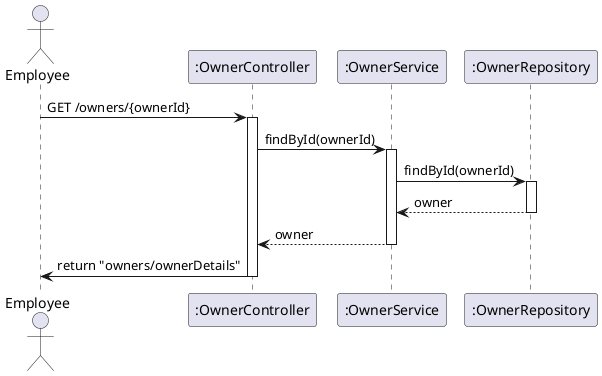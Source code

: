 @startuml

actor Employee
participant ":OwnerController" as Controller
participant ":OwnerService" as Service
participant ":OwnerRepository" as Repository

Employee -> Controller: GET /owners/{ownerId}
activate Controller
Controller -> Service: findById(ownerId)
activate Service
Service -> Repository: findById(ownerId)
activate Repository
Repository --> Service: owner
deactivate Repository
Service --> Controller: owner
deactivate Service
Controller -> Employee: return "owners/ownerDetails"
deactivate Controller


@enduml
